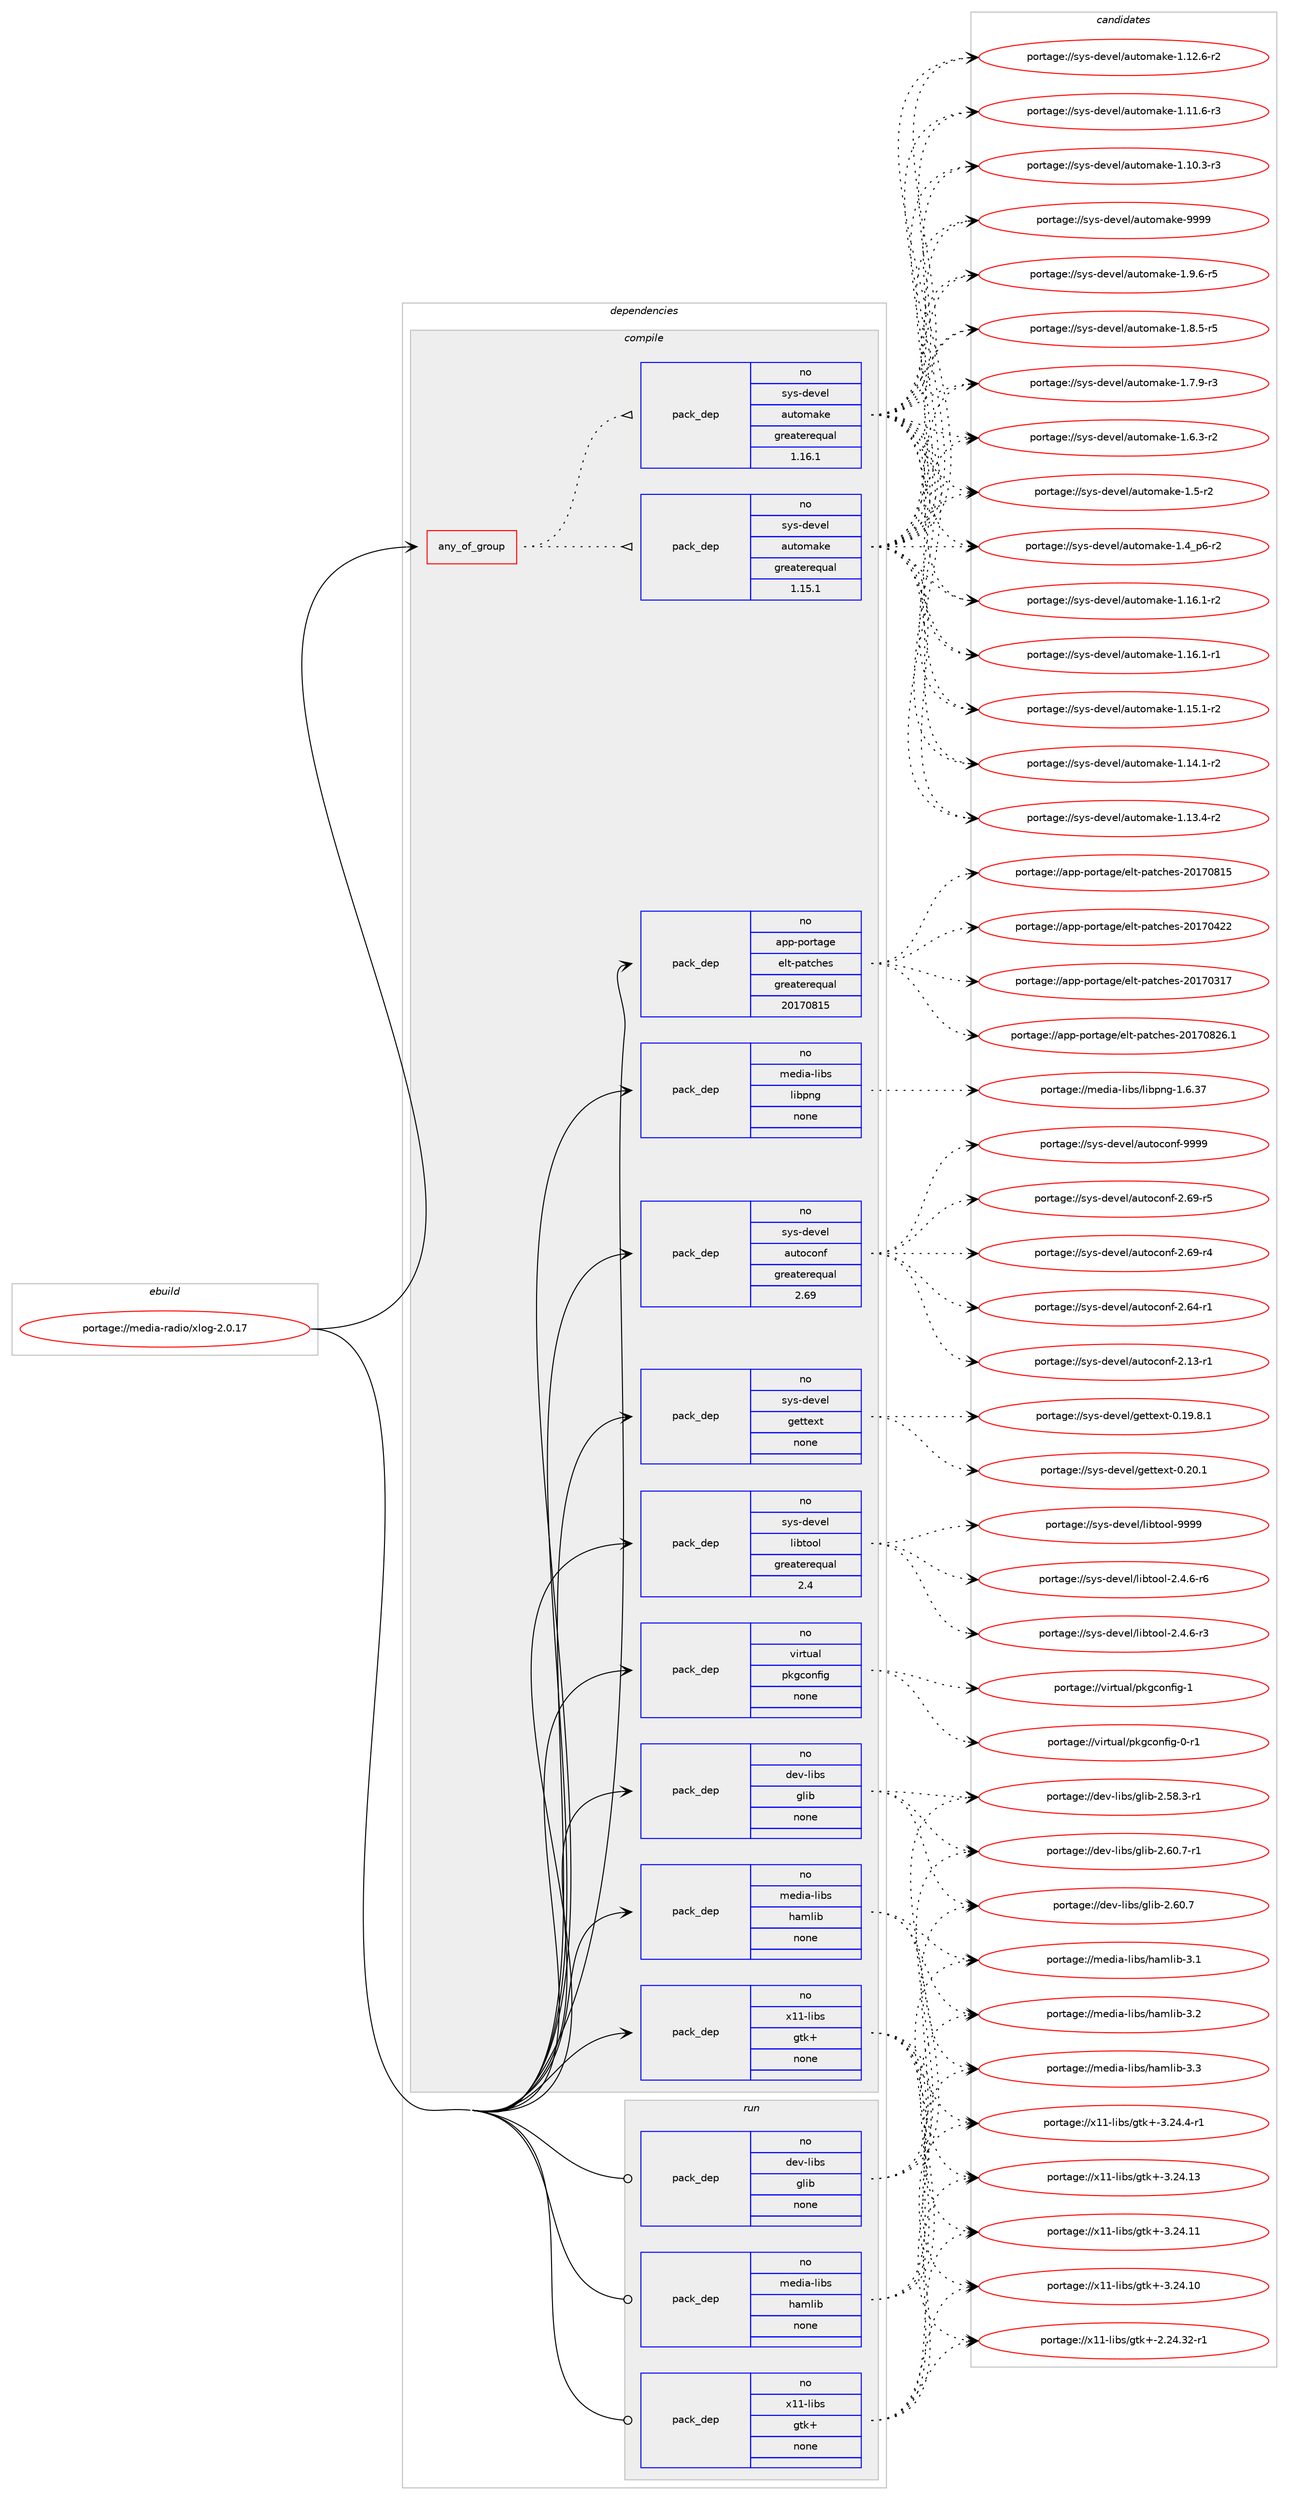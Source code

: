 digraph prolog {

# *************
# Graph options
# *************

newrank=true;
concentrate=true;
compound=true;
graph [rankdir=LR,fontname=Helvetica,fontsize=10,ranksep=1.5];#, ranksep=2.5, nodesep=0.2];
edge  [arrowhead=vee];
node  [fontname=Helvetica,fontsize=10];

# **********
# The ebuild
# **********

subgraph cluster_leftcol {
color=gray;
label=<<i>ebuild</i>>;
id [label="portage://media-radio/xlog-2.0.17", color=red, width=4, href="../media-radio/xlog-2.0.17.svg"];
}

# ****************
# The dependencies
# ****************

subgraph cluster_midcol {
color=gray;
label=<<i>dependencies</i>>;
subgraph cluster_compile {
fillcolor="#eeeeee";
style=filled;
label=<<i>compile</i>>;
subgraph any2859 {
dependency197132 [label=<<TABLE BORDER="0" CELLBORDER="1" CELLSPACING="0" CELLPADDING="4"><TR><TD CELLPADDING="10">any_of_group</TD></TR></TABLE>>, shape=none, color=red];subgraph pack149216 {
dependency197133 [label=<<TABLE BORDER="0" CELLBORDER="1" CELLSPACING="0" CELLPADDING="4" WIDTH="220"><TR><TD ROWSPAN="6" CELLPADDING="30">pack_dep</TD></TR><TR><TD WIDTH="110">no</TD></TR><TR><TD>sys-devel</TD></TR><TR><TD>automake</TD></TR><TR><TD>greaterequal</TD></TR><TR><TD>1.16.1</TD></TR></TABLE>>, shape=none, color=blue];
}
dependency197132:e -> dependency197133:w [weight=20,style="dotted",arrowhead="oinv"];
subgraph pack149217 {
dependency197134 [label=<<TABLE BORDER="0" CELLBORDER="1" CELLSPACING="0" CELLPADDING="4" WIDTH="220"><TR><TD ROWSPAN="6" CELLPADDING="30">pack_dep</TD></TR><TR><TD WIDTH="110">no</TD></TR><TR><TD>sys-devel</TD></TR><TR><TD>automake</TD></TR><TR><TD>greaterequal</TD></TR><TR><TD>1.15.1</TD></TR></TABLE>>, shape=none, color=blue];
}
dependency197132:e -> dependency197134:w [weight=20,style="dotted",arrowhead="oinv"];
}
id:e -> dependency197132:w [weight=20,style="solid",arrowhead="vee"];
subgraph pack149218 {
dependency197135 [label=<<TABLE BORDER="0" CELLBORDER="1" CELLSPACING="0" CELLPADDING="4" WIDTH="220"><TR><TD ROWSPAN="6" CELLPADDING="30">pack_dep</TD></TR><TR><TD WIDTH="110">no</TD></TR><TR><TD>app-portage</TD></TR><TR><TD>elt-patches</TD></TR><TR><TD>greaterequal</TD></TR><TR><TD>20170815</TD></TR></TABLE>>, shape=none, color=blue];
}
id:e -> dependency197135:w [weight=20,style="solid",arrowhead="vee"];
subgraph pack149219 {
dependency197136 [label=<<TABLE BORDER="0" CELLBORDER="1" CELLSPACING="0" CELLPADDING="4" WIDTH="220"><TR><TD ROWSPAN="6" CELLPADDING="30">pack_dep</TD></TR><TR><TD WIDTH="110">no</TD></TR><TR><TD>dev-libs</TD></TR><TR><TD>glib</TD></TR><TR><TD>none</TD></TR><TR><TD></TD></TR></TABLE>>, shape=none, color=blue];
}
id:e -> dependency197136:w [weight=20,style="solid",arrowhead="vee"];
subgraph pack149220 {
dependency197137 [label=<<TABLE BORDER="0" CELLBORDER="1" CELLSPACING="0" CELLPADDING="4" WIDTH="220"><TR><TD ROWSPAN="6" CELLPADDING="30">pack_dep</TD></TR><TR><TD WIDTH="110">no</TD></TR><TR><TD>media-libs</TD></TR><TR><TD>hamlib</TD></TR><TR><TD>none</TD></TR><TR><TD></TD></TR></TABLE>>, shape=none, color=blue];
}
id:e -> dependency197137:w [weight=20,style="solid",arrowhead="vee"];
subgraph pack149221 {
dependency197138 [label=<<TABLE BORDER="0" CELLBORDER="1" CELLSPACING="0" CELLPADDING="4" WIDTH="220"><TR><TD ROWSPAN="6" CELLPADDING="30">pack_dep</TD></TR><TR><TD WIDTH="110">no</TD></TR><TR><TD>media-libs</TD></TR><TR><TD>libpng</TD></TR><TR><TD>none</TD></TR><TR><TD></TD></TR></TABLE>>, shape=none, color=blue];
}
id:e -> dependency197138:w [weight=20,style="solid",arrowhead="vee"];
subgraph pack149222 {
dependency197139 [label=<<TABLE BORDER="0" CELLBORDER="1" CELLSPACING="0" CELLPADDING="4" WIDTH="220"><TR><TD ROWSPAN="6" CELLPADDING="30">pack_dep</TD></TR><TR><TD WIDTH="110">no</TD></TR><TR><TD>sys-devel</TD></TR><TR><TD>autoconf</TD></TR><TR><TD>greaterequal</TD></TR><TR><TD>2.69</TD></TR></TABLE>>, shape=none, color=blue];
}
id:e -> dependency197139:w [weight=20,style="solid",arrowhead="vee"];
subgraph pack149223 {
dependency197140 [label=<<TABLE BORDER="0" CELLBORDER="1" CELLSPACING="0" CELLPADDING="4" WIDTH="220"><TR><TD ROWSPAN="6" CELLPADDING="30">pack_dep</TD></TR><TR><TD WIDTH="110">no</TD></TR><TR><TD>sys-devel</TD></TR><TR><TD>gettext</TD></TR><TR><TD>none</TD></TR><TR><TD></TD></TR></TABLE>>, shape=none, color=blue];
}
id:e -> dependency197140:w [weight=20,style="solid",arrowhead="vee"];
subgraph pack149224 {
dependency197141 [label=<<TABLE BORDER="0" CELLBORDER="1" CELLSPACING="0" CELLPADDING="4" WIDTH="220"><TR><TD ROWSPAN="6" CELLPADDING="30">pack_dep</TD></TR><TR><TD WIDTH="110">no</TD></TR><TR><TD>sys-devel</TD></TR><TR><TD>libtool</TD></TR><TR><TD>greaterequal</TD></TR><TR><TD>2.4</TD></TR></TABLE>>, shape=none, color=blue];
}
id:e -> dependency197141:w [weight=20,style="solid",arrowhead="vee"];
subgraph pack149225 {
dependency197142 [label=<<TABLE BORDER="0" CELLBORDER="1" CELLSPACING="0" CELLPADDING="4" WIDTH="220"><TR><TD ROWSPAN="6" CELLPADDING="30">pack_dep</TD></TR><TR><TD WIDTH="110">no</TD></TR><TR><TD>virtual</TD></TR><TR><TD>pkgconfig</TD></TR><TR><TD>none</TD></TR><TR><TD></TD></TR></TABLE>>, shape=none, color=blue];
}
id:e -> dependency197142:w [weight=20,style="solid",arrowhead="vee"];
subgraph pack149226 {
dependency197143 [label=<<TABLE BORDER="0" CELLBORDER="1" CELLSPACING="0" CELLPADDING="4" WIDTH="220"><TR><TD ROWSPAN="6" CELLPADDING="30">pack_dep</TD></TR><TR><TD WIDTH="110">no</TD></TR><TR><TD>x11-libs</TD></TR><TR><TD>gtk+</TD></TR><TR><TD>none</TD></TR><TR><TD></TD></TR></TABLE>>, shape=none, color=blue];
}
id:e -> dependency197143:w [weight=20,style="solid",arrowhead="vee"];
}
subgraph cluster_compileandrun {
fillcolor="#eeeeee";
style=filled;
label=<<i>compile and run</i>>;
}
subgraph cluster_run {
fillcolor="#eeeeee";
style=filled;
label=<<i>run</i>>;
subgraph pack149227 {
dependency197144 [label=<<TABLE BORDER="0" CELLBORDER="1" CELLSPACING="0" CELLPADDING="4" WIDTH="220"><TR><TD ROWSPAN="6" CELLPADDING="30">pack_dep</TD></TR><TR><TD WIDTH="110">no</TD></TR><TR><TD>dev-libs</TD></TR><TR><TD>glib</TD></TR><TR><TD>none</TD></TR><TR><TD></TD></TR></TABLE>>, shape=none, color=blue];
}
id:e -> dependency197144:w [weight=20,style="solid",arrowhead="odot"];
subgraph pack149228 {
dependency197145 [label=<<TABLE BORDER="0" CELLBORDER="1" CELLSPACING="0" CELLPADDING="4" WIDTH="220"><TR><TD ROWSPAN="6" CELLPADDING="30">pack_dep</TD></TR><TR><TD WIDTH="110">no</TD></TR><TR><TD>media-libs</TD></TR><TR><TD>hamlib</TD></TR><TR><TD>none</TD></TR><TR><TD></TD></TR></TABLE>>, shape=none, color=blue];
}
id:e -> dependency197145:w [weight=20,style="solid",arrowhead="odot"];
subgraph pack149229 {
dependency197146 [label=<<TABLE BORDER="0" CELLBORDER="1" CELLSPACING="0" CELLPADDING="4" WIDTH="220"><TR><TD ROWSPAN="6" CELLPADDING="30">pack_dep</TD></TR><TR><TD WIDTH="110">no</TD></TR><TR><TD>x11-libs</TD></TR><TR><TD>gtk+</TD></TR><TR><TD>none</TD></TR><TR><TD></TD></TR></TABLE>>, shape=none, color=blue];
}
id:e -> dependency197146:w [weight=20,style="solid",arrowhead="odot"];
}
}

# **************
# The candidates
# **************

subgraph cluster_choices {
rank=same;
color=gray;
label=<<i>candidates</i>>;

subgraph choice149216 {
color=black;
nodesep=1;
choice115121115451001011181011084797117116111109971071014557575757 [label="portage://sys-devel/automake-9999", color=red, width=4,href="../sys-devel/automake-9999.svg"];
choice115121115451001011181011084797117116111109971071014549465746544511453 [label="portage://sys-devel/automake-1.9.6-r5", color=red, width=4,href="../sys-devel/automake-1.9.6-r5.svg"];
choice115121115451001011181011084797117116111109971071014549465646534511453 [label="portage://sys-devel/automake-1.8.5-r5", color=red, width=4,href="../sys-devel/automake-1.8.5-r5.svg"];
choice115121115451001011181011084797117116111109971071014549465546574511451 [label="portage://sys-devel/automake-1.7.9-r3", color=red, width=4,href="../sys-devel/automake-1.7.9-r3.svg"];
choice115121115451001011181011084797117116111109971071014549465446514511450 [label="portage://sys-devel/automake-1.6.3-r2", color=red, width=4,href="../sys-devel/automake-1.6.3-r2.svg"];
choice11512111545100101118101108479711711611110997107101454946534511450 [label="portage://sys-devel/automake-1.5-r2", color=red, width=4,href="../sys-devel/automake-1.5-r2.svg"];
choice115121115451001011181011084797117116111109971071014549465295112544511450 [label="portage://sys-devel/automake-1.4_p6-r2", color=red, width=4,href="../sys-devel/automake-1.4_p6-r2.svg"];
choice11512111545100101118101108479711711611110997107101454946495446494511450 [label="portage://sys-devel/automake-1.16.1-r2", color=red, width=4,href="../sys-devel/automake-1.16.1-r2.svg"];
choice11512111545100101118101108479711711611110997107101454946495446494511449 [label="portage://sys-devel/automake-1.16.1-r1", color=red, width=4,href="../sys-devel/automake-1.16.1-r1.svg"];
choice11512111545100101118101108479711711611110997107101454946495346494511450 [label="portage://sys-devel/automake-1.15.1-r2", color=red, width=4,href="../sys-devel/automake-1.15.1-r2.svg"];
choice11512111545100101118101108479711711611110997107101454946495246494511450 [label="portage://sys-devel/automake-1.14.1-r2", color=red, width=4,href="../sys-devel/automake-1.14.1-r2.svg"];
choice11512111545100101118101108479711711611110997107101454946495146524511450 [label="portage://sys-devel/automake-1.13.4-r2", color=red, width=4,href="../sys-devel/automake-1.13.4-r2.svg"];
choice11512111545100101118101108479711711611110997107101454946495046544511450 [label="portage://sys-devel/automake-1.12.6-r2", color=red, width=4,href="../sys-devel/automake-1.12.6-r2.svg"];
choice11512111545100101118101108479711711611110997107101454946494946544511451 [label="portage://sys-devel/automake-1.11.6-r3", color=red, width=4,href="../sys-devel/automake-1.11.6-r3.svg"];
choice11512111545100101118101108479711711611110997107101454946494846514511451 [label="portage://sys-devel/automake-1.10.3-r3", color=red, width=4,href="../sys-devel/automake-1.10.3-r3.svg"];
dependency197133:e -> choice115121115451001011181011084797117116111109971071014557575757:w [style=dotted,weight="100"];
dependency197133:e -> choice115121115451001011181011084797117116111109971071014549465746544511453:w [style=dotted,weight="100"];
dependency197133:e -> choice115121115451001011181011084797117116111109971071014549465646534511453:w [style=dotted,weight="100"];
dependency197133:e -> choice115121115451001011181011084797117116111109971071014549465546574511451:w [style=dotted,weight="100"];
dependency197133:e -> choice115121115451001011181011084797117116111109971071014549465446514511450:w [style=dotted,weight="100"];
dependency197133:e -> choice11512111545100101118101108479711711611110997107101454946534511450:w [style=dotted,weight="100"];
dependency197133:e -> choice115121115451001011181011084797117116111109971071014549465295112544511450:w [style=dotted,weight="100"];
dependency197133:e -> choice11512111545100101118101108479711711611110997107101454946495446494511450:w [style=dotted,weight="100"];
dependency197133:e -> choice11512111545100101118101108479711711611110997107101454946495446494511449:w [style=dotted,weight="100"];
dependency197133:e -> choice11512111545100101118101108479711711611110997107101454946495346494511450:w [style=dotted,weight="100"];
dependency197133:e -> choice11512111545100101118101108479711711611110997107101454946495246494511450:w [style=dotted,weight="100"];
dependency197133:e -> choice11512111545100101118101108479711711611110997107101454946495146524511450:w [style=dotted,weight="100"];
dependency197133:e -> choice11512111545100101118101108479711711611110997107101454946495046544511450:w [style=dotted,weight="100"];
dependency197133:e -> choice11512111545100101118101108479711711611110997107101454946494946544511451:w [style=dotted,weight="100"];
dependency197133:e -> choice11512111545100101118101108479711711611110997107101454946494846514511451:w [style=dotted,weight="100"];
}
subgraph choice149217 {
color=black;
nodesep=1;
choice115121115451001011181011084797117116111109971071014557575757 [label="portage://sys-devel/automake-9999", color=red, width=4,href="../sys-devel/automake-9999.svg"];
choice115121115451001011181011084797117116111109971071014549465746544511453 [label="portage://sys-devel/automake-1.9.6-r5", color=red, width=4,href="../sys-devel/automake-1.9.6-r5.svg"];
choice115121115451001011181011084797117116111109971071014549465646534511453 [label="portage://sys-devel/automake-1.8.5-r5", color=red, width=4,href="../sys-devel/automake-1.8.5-r5.svg"];
choice115121115451001011181011084797117116111109971071014549465546574511451 [label="portage://sys-devel/automake-1.7.9-r3", color=red, width=4,href="../sys-devel/automake-1.7.9-r3.svg"];
choice115121115451001011181011084797117116111109971071014549465446514511450 [label="portage://sys-devel/automake-1.6.3-r2", color=red, width=4,href="../sys-devel/automake-1.6.3-r2.svg"];
choice11512111545100101118101108479711711611110997107101454946534511450 [label="portage://sys-devel/automake-1.5-r2", color=red, width=4,href="../sys-devel/automake-1.5-r2.svg"];
choice115121115451001011181011084797117116111109971071014549465295112544511450 [label="portage://sys-devel/automake-1.4_p6-r2", color=red, width=4,href="../sys-devel/automake-1.4_p6-r2.svg"];
choice11512111545100101118101108479711711611110997107101454946495446494511450 [label="portage://sys-devel/automake-1.16.1-r2", color=red, width=4,href="../sys-devel/automake-1.16.1-r2.svg"];
choice11512111545100101118101108479711711611110997107101454946495446494511449 [label="portage://sys-devel/automake-1.16.1-r1", color=red, width=4,href="../sys-devel/automake-1.16.1-r1.svg"];
choice11512111545100101118101108479711711611110997107101454946495346494511450 [label="portage://sys-devel/automake-1.15.1-r2", color=red, width=4,href="../sys-devel/automake-1.15.1-r2.svg"];
choice11512111545100101118101108479711711611110997107101454946495246494511450 [label="portage://sys-devel/automake-1.14.1-r2", color=red, width=4,href="../sys-devel/automake-1.14.1-r2.svg"];
choice11512111545100101118101108479711711611110997107101454946495146524511450 [label="portage://sys-devel/automake-1.13.4-r2", color=red, width=4,href="../sys-devel/automake-1.13.4-r2.svg"];
choice11512111545100101118101108479711711611110997107101454946495046544511450 [label="portage://sys-devel/automake-1.12.6-r2", color=red, width=4,href="../sys-devel/automake-1.12.6-r2.svg"];
choice11512111545100101118101108479711711611110997107101454946494946544511451 [label="portage://sys-devel/automake-1.11.6-r3", color=red, width=4,href="../sys-devel/automake-1.11.6-r3.svg"];
choice11512111545100101118101108479711711611110997107101454946494846514511451 [label="portage://sys-devel/automake-1.10.3-r3", color=red, width=4,href="../sys-devel/automake-1.10.3-r3.svg"];
dependency197134:e -> choice115121115451001011181011084797117116111109971071014557575757:w [style=dotted,weight="100"];
dependency197134:e -> choice115121115451001011181011084797117116111109971071014549465746544511453:w [style=dotted,weight="100"];
dependency197134:e -> choice115121115451001011181011084797117116111109971071014549465646534511453:w [style=dotted,weight="100"];
dependency197134:e -> choice115121115451001011181011084797117116111109971071014549465546574511451:w [style=dotted,weight="100"];
dependency197134:e -> choice115121115451001011181011084797117116111109971071014549465446514511450:w [style=dotted,weight="100"];
dependency197134:e -> choice11512111545100101118101108479711711611110997107101454946534511450:w [style=dotted,weight="100"];
dependency197134:e -> choice115121115451001011181011084797117116111109971071014549465295112544511450:w [style=dotted,weight="100"];
dependency197134:e -> choice11512111545100101118101108479711711611110997107101454946495446494511450:w [style=dotted,weight="100"];
dependency197134:e -> choice11512111545100101118101108479711711611110997107101454946495446494511449:w [style=dotted,weight="100"];
dependency197134:e -> choice11512111545100101118101108479711711611110997107101454946495346494511450:w [style=dotted,weight="100"];
dependency197134:e -> choice11512111545100101118101108479711711611110997107101454946495246494511450:w [style=dotted,weight="100"];
dependency197134:e -> choice11512111545100101118101108479711711611110997107101454946495146524511450:w [style=dotted,weight="100"];
dependency197134:e -> choice11512111545100101118101108479711711611110997107101454946495046544511450:w [style=dotted,weight="100"];
dependency197134:e -> choice11512111545100101118101108479711711611110997107101454946494946544511451:w [style=dotted,weight="100"];
dependency197134:e -> choice11512111545100101118101108479711711611110997107101454946494846514511451:w [style=dotted,weight="100"];
}
subgraph choice149218 {
color=black;
nodesep=1;
choice971121124511211111411697103101471011081164511297116991041011154550484955485650544649 [label="portage://app-portage/elt-patches-20170826.1", color=red, width=4,href="../app-portage/elt-patches-20170826.1.svg"];
choice97112112451121111141169710310147101108116451129711699104101115455048495548564953 [label="portage://app-portage/elt-patches-20170815", color=red, width=4,href="../app-portage/elt-patches-20170815.svg"];
choice97112112451121111141169710310147101108116451129711699104101115455048495548525050 [label="portage://app-portage/elt-patches-20170422", color=red, width=4,href="../app-portage/elt-patches-20170422.svg"];
choice97112112451121111141169710310147101108116451129711699104101115455048495548514955 [label="portage://app-portage/elt-patches-20170317", color=red, width=4,href="../app-portage/elt-patches-20170317.svg"];
dependency197135:e -> choice971121124511211111411697103101471011081164511297116991041011154550484955485650544649:w [style=dotted,weight="100"];
dependency197135:e -> choice97112112451121111141169710310147101108116451129711699104101115455048495548564953:w [style=dotted,weight="100"];
dependency197135:e -> choice97112112451121111141169710310147101108116451129711699104101115455048495548525050:w [style=dotted,weight="100"];
dependency197135:e -> choice97112112451121111141169710310147101108116451129711699104101115455048495548514955:w [style=dotted,weight="100"];
}
subgraph choice149219 {
color=black;
nodesep=1;
choice10010111845108105981154710310810598455046544846554511449 [label="portage://dev-libs/glib-2.60.7-r1", color=red, width=4,href="../dev-libs/glib-2.60.7-r1.svg"];
choice1001011184510810598115471031081059845504654484655 [label="portage://dev-libs/glib-2.60.7", color=red, width=4,href="../dev-libs/glib-2.60.7.svg"];
choice10010111845108105981154710310810598455046535646514511449 [label="portage://dev-libs/glib-2.58.3-r1", color=red, width=4,href="../dev-libs/glib-2.58.3-r1.svg"];
dependency197136:e -> choice10010111845108105981154710310810598455046544846554511449:w [style=dotted,weight="100"];
dependency197136:e -> choice1001011184510810598115471031081059845504654484655:w [style=dotted,weight="100"];
dependency197136:e -> choice10010111845108105981154710310810598455046535646514511449:w [style=dotted,weight="100"];
}
subgraph choice149220 {
color=black;
nodesep=1;
choice10910110010597451081059811547104971091081059845514651 [label="portage://media-libs/hamlib-3.3", color=red, width=4,href="../media-libs/hamlib-3.3.svg"];
choice10910110010597451081059811547104971091081059845514650 [label="portage://media-libs/hamlib-3.2", color=red, width=4,href="../media-libs/hamlib-3.2.svg"];
choice10910110010597451081059811547104971091081059845514649 [label="portage://media-libs/hamlib-3.1", color=red, width=4,href="../media-libs/hamlib-3.1.svg"];
dependency197137:e -> choice10910110010597451081059811547104971091081059845514651:w [style=dotted,weight="100"];
dependency197137:e -> choice10910110010597451081059811547104971091081059845514650:w [style=dotted,weight="100"];
dependency197137:e -> choice10910110010597451081059811547104971091081059845514649:w [style=dotted,weight="100"];
}
subgraph choice149221 {
color=black;
nodesep=1;
choice109101100105974510810598115471081059811211010345494654465155 [label="portage://media-libs/libpng-1.6.37", color=red, width=4,href="../media-libs/libpng-1.6.37.svg"];
dependency197138:e -> choice109101100105974510810598115471081059811211010345494654465155:w [style=dotted,weight="100"];
}
subgraph choice149222 {
color=black;
nodesep=1;
choice115121115451001011181011084797117116111991111101024557575757 [label="portage://sys-devel/autoconf-9999", color=red, width=4,href="../sys-devel/autoconf-9999.svg"];
choice1151211154510010111810110847971171161119911111010245504654574511453 [label="portage://sys-devel/autoconf-2.69-r5", color=red, width=4,href="../sys-devel/autoconf-2.69-r5.svg"];
choice1151211154510010111810110847971171161119911111010245504654574511452 [label="portage://sys-devel/autoconf-2.69-r4", color=red, width=4,href="../sys-devel/autoconf-2.69-r4.svg"];
choice1151211154510010111810110847971171161119911111010245504654524511449 [label="portage://sys-devel/autoconf-2.64-r1", color=red, width=4,href="../sys-devel/autoconf-2.64-r1.svg"];
choice1151211154510010111810110847971171161119911111010245504649514511449 [label="portage://sys-devel/autoconf-2.13-r1", color=red, width=4,href="../sys-devel/autoconf-2.13-r1.svg"];
dependency197139:e -> choice115121115451001011181011084797117116111991111101024557575757:w [style=dotted,weight="100"];
dependency197139:e -> choice1151211154510010111810110847971171161119911111010245504654574511453:w [style=dotted,weight="100"];
dependency197139:e -> choice1151211154510010111810110847971171161119911111010245504654574511452:w [style=dotted,weight="100"];
dependency197139:e -> choice1151211154510010111810110847971171161119911111010245504654524511449:w [style=dotted,weight="100"];
dependency197139:e -> choice1151211154510010111810110847971171161119911111010245504649514511449:w [style=dotted,weight="100"];
}
subgraph choice149223 {
color=black;
nodesep=1;
choice115121115451001011181011084710310111611610112011645484650484649 [label="portage://sys-devel/gettext-0.20.1", color=red, width=4,href="../sys-devel/gettext-0.20.1.svg"];
choice1151211154510010111810110847103101116116101120116454846495746564649 [label="portage://sys-devel/gettext-0.19.8.1", color=red, width=4,href="../sys-devel/gettext-0.19.8.1.svg"];
dependency197140:e -> choice115121115451001011181011084710310111611610112011645484650484649:w [style=dotted,weight="100"];
dependency197140:e -> choice1151211154510010111810110847103101116116101120116454846495746564649:w [style=dotted,weight="100"];
}
subgraph choice149224 {
color=black;
nodesep=1;
choice1151211154510010111810110847108105981161111111084557575757 [label="portage://sys-devel/libtool-9999", color=red, width=4,href="../sys-devel/libtool-9999.svg"];
choice1151211154510010111810110847108105981161111111084550465246544511454 [label="portage://sys-devel/libtool-2.4.6-r6", color=red, width=4,href="../sys-devel/libtool-2.4.6-r6.svg"];
choice1151211154510010111810110847108105981161111111084550465246544511451 [label="portage://sys-devel/libtool-2.4.6-r3", color=red, width=4,href="../sys-devel/libtool-2.4.6-r3.svg"];
dependency197141:e -> choice1151211154510010111810110847108105981161111111084557575757:w [style=dotted,weight="100"];
dependency197141:e -> choice1151211154510010111810110847108105981161111111084550465246544511454:w [style=dotted,weight="100"];
dependency197141:e -> choice1151211154510010111810110847108105981161111111084550465246544511451:w [style=dotted,weight="100"];
}
subgraph choice149225 {
color=black;
nodesep=1;
choice1181051141161179710847112107103991111101021051034549 [label="portage://virtual/pkgconfig-1", color=red, width=4,href="../virtual/pkgconfig-1.svg"];
choice11810511411611797108471121071039911111010210510345484511449 [label="portage://virtual/pkgconfig-0-r1", color=red, width=4,href="../virtual/pkgconfig-0-r1.svg"];
dependency197142:e -> choice1181051141161179710847112107103991111101021051034549:w [style=dotted,weight="100"];
dependency197142:e -> choice11810511411611797108471121071039911111010210510345484511449:w [style=dotted,weight="100"];
}
subgraph choice149226 {
color=black;
nodesep=1;
choice120494945108105981154710311610743455146505246524511449 [label="portage://x11-libs/gtk+-3.24.4-r1", color=red, width=4,href="../x11-libs/gtk+-3.24.4-r1.svg"];
choice1204949451081059811547103116107434551465052464951 [label="portage://x11-libs/gtk+-3.24.13", color=red, width=4,href="../x11-libs/gtk+-3.24.13.svg"];
choice1204949451081059811547103116107434551465052464949 [label="portage://x11-libs/gtk+-3.24.11", color=red, width=4,href="../x11-libs/gtk+-3.24.11.svg"];
choice1204949451081059811547103116107434551465052464948 [label="portage://x11-libs/gtk+-3.24.10", color=red, width=4,href="../x11-libs/gtk+-3.24.10.svg"];
choice12049494510810598115471031161074345504650524651504511449 [label="portage://x11-libs/gtk+-2.24.32-r1", color=red, width=4,href="../x11-libs/gtk+-2.24.32-r1.svg"];
dependency197143:e -> choice120494945108105981154710311610743455146505246524511449:w [style=dotted,weight="100"];
dependency197143:e -> choice1204949451081059811547103116107434551465052464951:w [style=dotted,weight="100"];
dependency197143:e -> choice1204949451081059811547103116107434551465052464949:w [style=dotted,weight="100"];
dependency197143:e -> choice1204949451081059811547103116107434551465052464948:w [style=dotted,weight="100"];
dependency197143:e -> choice12049494510810598115471031161074345504650524651504511449:w [style=dotted,weight="100"];
}
subgraph choice149227 {
color=black;
nodesep=1;
choice10010111845108105981154710310810598455046544846554511449 [label="portage://dev-libs/glib-2.60.7-r1", color=red, width=4,href="../dev-libs/glib-2.60.7-r1.svg"];
choice1001011184510810598115471031081059845504654484655 [label="portage://dev-libs/glib-2.60.7", color=red, width=4,href="../dev-libs/glib-2.60.7.svg"];
choice10010111845108105981154710310810598455046535646514511449 [label="portage://dev-libs/glib-2.58.3-r1", color=red, width=4,href="../dev-libs/glib-2.58.3-r1.svg"];
dependency197144:e -> choice10010111845108105981154710310810598455046544846554511449:w [style=dotted,weight="100"];
dependency197144:e -> choice1001011184510810598115471031081059845504654484655:w [style=dotted,weight="100"];
dependency197144:e -> choice10010111845108105981154710310810598455046535646514511449:w [style=dotted,weight="100"];
}
subgraph choice149228 {
color=black;
nodesep=1;
choice10910110010597451081059811547104971091081059845514651 [label="portage://media-libs/hamlib-3.3", color=red, width=4,href="../media-libs/hamlib-3.3.svg"];
choice10910110010597451081059811547104971091081059845514650 [label="portage://media-libs/hamlib-3.2", color=red, width=4,href="../media-libs/hamlib-3.2.svg"];
choice10910110010597451081059811547104971091081059845514649 [label="portage://media-libs/hamlib-3.1", color=red, width=4,href="../media-libs/hamlib-3.1.svg"];
dependency197145:e -> choice10910110010597451081059811547104971091081059845514651:w [style=dotted,weight="100"];
dependency197145:e -> choice10910110010597451081059811547104971091081059845514650:w [style=dotted,weight="100"];
dependency197145:e -> choice10910110010597451081059811547104971091081059845514649:w [style=dotted,weight="100"];
}
subgraph choice149229 {
color=black;
nodesep=1;
choice120494945108105981154710311610743455146505246524511449 [label="portage://x11-libs/gtk+-3.24.4-r1", color=red, width=4,href="../x11-libs/gtk+-3.24.4-r1.svg"];
choice1204949451081059811547103116107434551465052464951 [label="portage://x11-libs/gtk+-3.24.13", color=red, width=4,href="../x11-libs/gtk+-3.24.13.svg"];
choice1204949451081059811547103116107434551465052464949 [label="portage://x11-libs/gtk+-3.24.11", color=red, width=4,href="../x11-libs/gtk+-3.24.11.svg"];
choice1204949451081059811547103116107434551465052464948 [label="portage://x11-libs/gtk+-3.24.10", color=red, width=4,href="../x11-libs/gtk+-3.24.10.svg"];
choice12049494510810598115471031161074345504650524651504511449 [label="portage://x11-libs/gtk+-2.24.32-r1", color=red, width=4,href="../x11-libs/gtk+-2.24.32-r1.svg"];
dependency197146:e -> choice120494945108105981154710311610743455146505246524511449:w [style=dotted,weight="100"];
dependency197146:e -> choice1204949451081059811547103116107434551465052464951:w [style=dotted,weight="100"];
dependency197146:e -> choice1204949451081059811547103116107434551465052464949:w [style=dotted,weight="100"];
dependency197146:e -> choice1204949451081059811547103116107434551465052464948:w [style=dotted,weight="100"];
dependency197146:e -> choice12049494510810598115471031161074345504650524651504511449:w [style=dotted,weight="100"];
}
}

}
